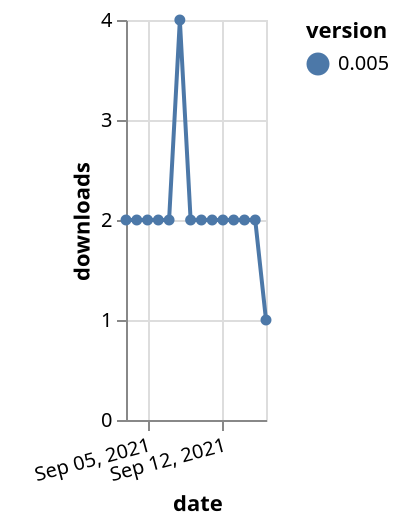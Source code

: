 {"$schema": "https://vega.github.io/schema/vega-lite/v5.json", "description": "A simple bar chart with embedded data.", "data": {"values": [{"date": "2021-09-03", "total": 2745, "delta": 2, "version": "0.005"}, {"date": "2021-09-04", "total": 2747, "delta": 2, "version": "0.005"}, {"date": "2021-09-05", "total": 2749, "delta": 2, "version": "0.005"}, {"date": "2021-09-06", "total": 2751, "delta": 2, "version": "0.005"}, {"date": "2021-09-07", "total": 2753, "delta": 2, "version": "0.005"}, {"date": "2021-09-08", "total": 2757, "delta": 4, "version": "0.005"}, {"date": "2021-09-09", "total": 2759, "delta": 2, "version": "0.005"}, {"date": "2021-09-10", "total": 2761, "delta": 2, "version": "0.005"}, {"date": "2021-09-11", "total": 2763, "delta": 2, "version": "0.005"}, {"date": "2021-09-12", "total": 2765, "delta": 2, "version": "0.005"}, {"date": "2021-09-13", "total": 2767, "delta": 2, "version": "0.005"}, {"date": "2021-09-14", "total": 2769, "delta": 2, "version": "0.005"}, {"date": "2021-09-15", "total": 2771, "delta": 2, "version": "0.005"}, {"date": "2021-09-16", "total": 2772, "delta": 1, "version": "0.005"}]}, "width": "container", "mark": {"type": "line", "point": {"filled": true}}, "encoding": {"x": {"field": "date", "type": "temporal", "timeUnit": "yearmonthdate", "title": "date", "axis": {"labelAngle": -15}}, "y": {"field": "delta", "type": "quantitative", "title": "downloads"}, "color": {"field": "version", "type": "nominal"}, "tooltip": {"field": "delta"}}}